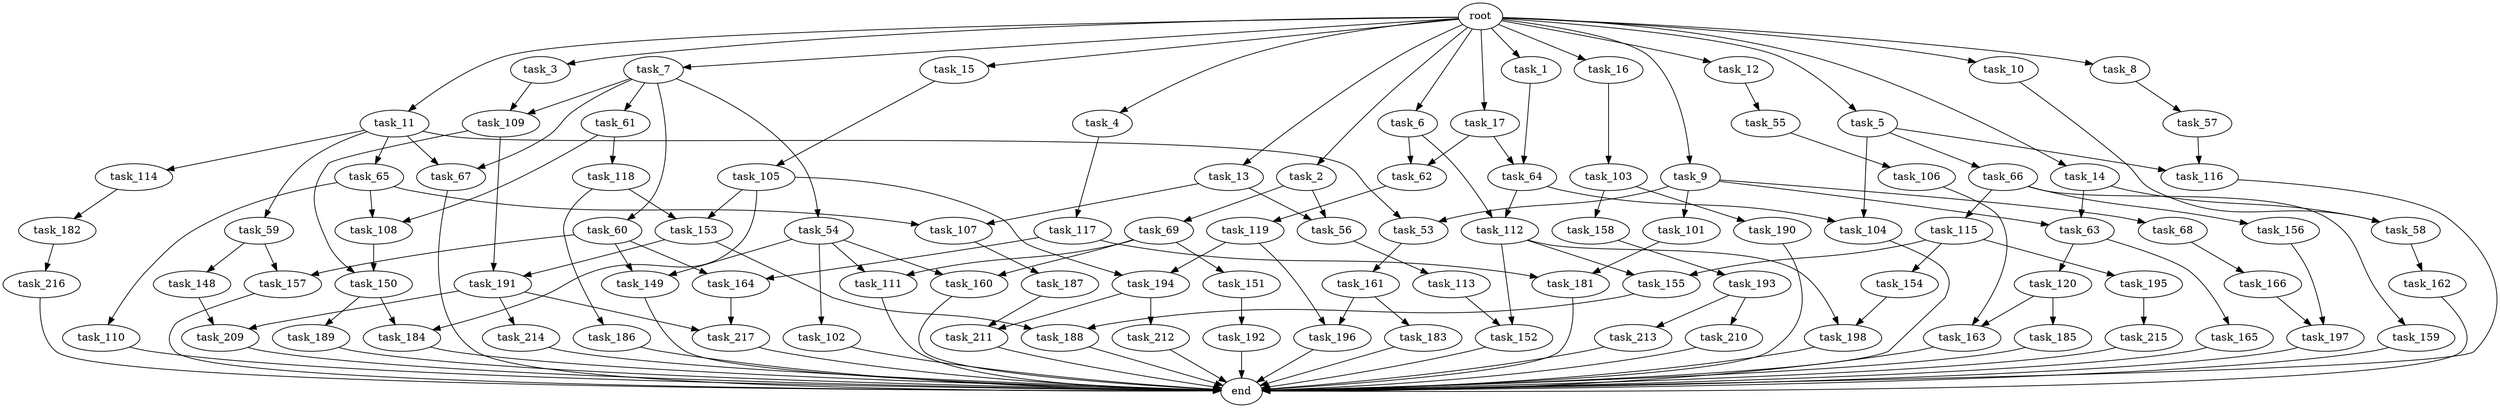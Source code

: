 digraph G {
  task_181 [size="1941325217.792000"];
  task_104 [size="2147483648.000000"];
  task_195 [size="841813590.016000"];
  task_64 [size="1717986918.400000"];
  task_17 [size="2.048000"];
  task_190 [size="274877906.944000"];
  task_217 [size="1047972020.224000"];
  task_118 [size="274877906.944000"];
  task_69 [size="618475290.624000"];
  task_11 [size="2.048000"];
  task_209 [size="1717986918.400000"];
  task_113 [size="618475290.624000"];
  task_189 [size="68719476.736000"];
  task_59 [size="154618822.656000"];
  task_197 [size="773094113.280000"];
  task_67 [size="1872605741.056000"];
  task_56 [size="893353197.568000"];
  task_109 [size="1786706395.136000"];
  task_7 [size="2.048000"];
  task_192 [size="274877906.944000"];
  task_214 [size="618475290.624000"];
  task_157 [size="2010044694.528000"];
  task_216 [size="429496729.600000"];
  task_115 [size="618475290.624000"];
  end [size="0.000000"];
  task_158 [size="274877906.944000"];
  task_63 [size="223338299.392000"];
  task_61 [size="1717986918.400000"];
  task_55 [size="1099511627.776000"];
  task_119 [size="1717986918.400000"];
  task_54 [size="1717986918.400000"];
  task_107 [size="1992864825.344000"];
  task_196 [size="1460288880.640000"];
  task_112 [size="1872605741.056000"];
  task_105 [size="274877906.944000"];
  task_193 [size="841813590.016000"];
  task_198 [size="1872605741.056000"];
  task_3 [size="2.048000"];
  task_57 [size="429496729.600000"];
  task_14 [size="2.048000"];
  task_62 [size="773094113.280000"];
  task_185 [size="1391569403.904000"];
  task_53 [size="223338299.392000"];
  task_215 [size="1717986918.400000"];
  task_108 [size="1992864825.344000"];
  task_9 [size="2.048000"];
  task_111 [size="1168231104.512000"];
  task_16 [size="2.048000"];
  task_58 [size="223338299.392000"];
  task_187 [size="429496729.600000"];
  task_15 [size="2.048000"];
  root [size="0.000000"];
  task_184 [size="498216206.336000"];
  task_212 [size="1717986918.400000"];
  task_161 [size="1099511627.776000"];
  task_165 [size="1099511627.776000"];
  task_4 [size="2.048000"];
  task_65 [size="154618822.656000"];
  task_60 [size="1717986918.400000"];
  task_13 [size="2.048000"];
  task_194 [size="1821066133.504000"];
  task_101 [size="68719476.736000"];
  task_66 [size="429496729.600000"];
  task_120 [size="1099511627.776000"];
  task_5 [size="2.048000"];
  task_1 [size="2.048000"];
  task_153 [size="2147483648.000000"];
  task_154 [size="841813590.016000"];
  task_188 [size="687194767.360000"];
  task_6 [size="2.048000"];
  task_116 [size="858993459.200000"];
  task_150 [size="2336462209.024000"];
  task_164 [size="1460288880.640000"];
  task_152 [size="1546188226.560000"];
  task_106 [size="274877906.944000"];
  task_117 [size="618475290.624000"];
  task_213 [size="68719476.736000"];
  task_155 [size="996432412.672000"];
  task_166 [size="841813590.016000"];
  task_10 [size="2.048000"];
  task_110 [size="1717986918.400000"];
  task_148 [size="1391569403.904000"];
  task_186 [size="1717986918.400000"];
  task_103 [size="429496729.600000"];
  task_160 [size="1168231104.512000"];
  task_182 [size="429496729.600000"];
  task_159 [size="618475290.624000"];
  task_151 [size="68719476.736000"];
  task_156 [size="618475290.624000"];
  task_210 [size="68719476.736000"];
  task_68 [size="68719476.736000"];
  task_2 [size="2.048000"];
  task_114 [size="154618822.656000"];
  task_12 [size="2.048000"];
  task_8 [size="2.048000"];
  task_191 [size="687194767.360000"];
  task_163 [size="2491081031.680000"];
  task_102 [size="1099511627.776000"];
  task_211 [size="2336462209.024000"];
  task_162 [size="274877906.944000"];
  task_149 [size="1717986918.400000"];
  task_183 [size="68719476.736000"];

  task_181 -> end [size="1.000000"];
  task_104 -> end [size="1.000000"];
  task_195 -> task_215 [size="838860800.000000"];
  task_64 -> task_112 [size="838860800.000000"];
  task_64 -> task_104 [size="838860800.000000"];
  task_17 -> task_62 [size="301989888.000000"];
  task_17 -> task_64 [size="301989888.000000"];
  task_190 -> end [size="1.000000"];
  task_217 -> end [size="1.000000"];
  task_118 -> task_186 [size="838860800.000000"];
  task_118 -> task_153 [size="838860800.000000"];
  task_69 -> task_151 [size="33554432.000000"];
  task_69 -> task_111 [size="33554432.000000"];
  task_69 -> task_160 [size="33554432.000000"];
  task_11 -> task_53 [size="75497472.000000"];
  task_11 -> task_65 [size="75497472.000000"];
  task_11 -> task_67 [size="75497472.000000"];
  task_11 -> task_59 [size="75497472.000000"];
  task_11 -> task_114 [size="75497472.000000"];
  task_209 -> end [size="1.000000"];
  task_113 -> task_152 [size="679477248.000000"];
  task_189 -> end [size="1.000000"];
  task_59 -> task_157 [size="679477248.000000"];
  task_59 -> task_148 [size="679477248.000000"];
  task_197 -> end [size="1.000000"];
  task_67 -> end [size="1.000000"];
  task_56 -> task_113 [size="301989888.000000"];
  task_109 -> task_191 [size="301989888.000000"];
  task_109 -> task_150 [size="301989888.000000"];
  task_7 -> task_60 [size="838860800.000000"];
  task_7 -> task_61 [size="838860800.000000"];
  task_7 -> task_54 [size="838860800.000000"];
  task_7 -> task_67 [size="838860800.000000"];
  task_7 -> task_109 [size="838860800.000000"];
  task_192 -> end [size="1.000000"];
  task_214 -> end [size="1.000000"];
  task_157 -> end [size="1.000000"];
  task_216 -> end [size="1.000000"];
  task_115 -> task_155 [size="411041792.000000"];
  task_115 -> task_195 [size="411041792.000000"];
  task_115 -> task_154 [size="411041792.000000"];
  task_158 -> task_193 [size="411041792.000000"];
  task_63 -> task_120 [size="536870912.000000"];
  task_63 -> task_165 [size="536870912.000000"];
  task_61 -> task_108 [size="134217728.000000"];
  task_61 -> task_118 [size="134217728.000000"];
  task_55 -> task_106 [size="134217728.000000"];
  task_119 -> task_194 [size="679477248.000000"];
  task_119 -> task_196 [size="679477248.000000"];
  task_54 -> task_111 [size="536870912.000000"];
  task_54 -> task_160 [size="536870912.000000"];
  task_54 -> task_102 [size="536870912.000000"];
  task_54 -> task_149 [size="536870912.000000"];
  task_107 -> task_187 [size="209715200.000000"];
  task_196 -> end [size="1.000000"];
  task_112 -> task_155 [size="75497472.000000"];
  task_112 -> task_198 [size="75497472.000000"];
  task_112 -> task_152 [size="75497472.000000"];
  task_105 -> task_184 [size="209715200.000000"];
  task_105 -> task_194 [size="209715200.000000"];
  task_105 -> task_153 [size="209715200.000000"];
  task_193 -> task_210 [size="33554432.000000"];
  task_193 -> task_213 [size="33554432.000000"];
  task_198 -> end [size="1.000000"];
  task_3 -> task_109 [size="33554432.000000"];
  task_57 -> task_116 [size="209715200.000000"];
  task_14 -> task_58 [size="75497472.000000"];
  task_14 -> task_63 [size="75497472.000000"];
  task_62 -> task_119 [size="838860800.000000"];
  task_185 -> end [size="1.000000"];
  task_53 -> task_161 [size="536870912.000000"];
  task_215 -> end [size="1.000000"];
  task_108 -> task_150 [size="838860800.000000"];
  task_9 -> task_53 [size="33554432.000000"];
  task_9 -> task_68 [size="33554432.000000"];
  task_9 -> task_63 [size="33554432.000000"];
  task_9 -> task_101 [size="33554432.000000"];
  task_111 -> end [size="1.000000"];
  task_16 -> task_103 [size="209715200.000000"];
  task_58 -> task_162 [size="134217728.000000"];
  task_187 -> task_211 [size="301989888.000000"];
  task_15 -> task_105 [size="134217728.000000"];
  root -> task_15 [size="1.000000"];
  root -> task_16 [size="1.000000"];
  root -> task_5 [size="1.000000"];
  root -> task_11 [size="1.000000"];
  root -> task_3 [size="1.000000"];
  root -> task_12 [size="1.000000"];
  root -> task_8 [size="1.000000"];
  root -> task_6 [size="1.000000"];
  root -> task_17 [size="1.000000"];
  root -> task_7 [size="1.000000"];
  root -> task_1 [size="1.000000"];
  root -> task_4 [size="1.000000"];
  root -> task_2 [size="1.000000"];
  root -> task_13 [size="1.000000"];
  root -> task_14 [size="1.000000"];
  root -> task_9 [size="1.000000"];
  root -> task_10 [size="1.000000"];
  task_184 -> end [size="1.000000"];
  task_212 -> end [size="1.000000"];
  task_161 -> task_183 [size="33554432.000000"];
  task_161 -> task_196 [size="33554432.000000"];
  task_165 -> end [size="1.000000"];
  task_4 -> task_117 [size="301989888.000000"];
  task_65 -> task_108 [size="838860800.000000"];
  task_65 -> task_110 [size="838860800.000000"];
  task_65 -> task_107 [size="838860800.000000"];
  task_60 -> task_164 [size="301989888.000000"];
  task_60 -> task_157 [size="301989888.000000"];
  task_60 -> task_149 [size="301989888.000000"];
  task_13 -> task_107 [size="134217728.000000"];
  task_13 -> task_56 [size="134217728.000000"];
  task_194 -> task_212 [size="838860800.000000"];
  task_194 -> task_211 [size="838860800.000000"];
  task_101 -> task_181 [size="536870912.000000"];
  task_66 -> task_156 [size="301989888.000000"];
  task_66 -> task_159 [size="301989888.000000"];
  task_66 -> task_115 [size="301989888.000000"];
  task_120 -> task_185 [size="679477248.000000"];
  task_120 -> task_163 [size="679477248.000000"];
  task_5 -> task_66 [size="209715200.000000"];
  task_5 -> task_104 [size="209715200.000000"];
  task_5 -> task_116 [size="209715200.000000"];
  task_1 -> task_64 [size="536870912.000000"];
  task_153 -> task_188 [size="33554432.000000"];
  task_153 -> task_191 [size="33554432.000000"];
  task_154 -> task_198 [size="838860800.000000"];
  task_188 -> end [size="1.000000"];
  task_6 -> task_112 [size="75497472.000000"];
  task_6 -> task_62 [size="75497472.000000"];
  task_116 -> end [size="1.000000"];
  task_150 -> task_189 [size="33554432.000000"];
  task_150 -> task_184 [size="33554432.000000"];
  task_164 -> task_217 [size="209715200.000000"];
  task_152 -> end [size="1.000000"];
  task_106 -> task_163 [size="536870912.000000"];
  task_117 -> task_164 [size="411041792.000000"];
  task_117 -> task_181 [size="411041792.000000"];
  task_213 -> end [size="1.000000"];
  task_155 -> task_188 [size="301989888.000000"];
  task_166 -> task_197 [size="301989888.000000"];
  task_10 -> task_58 [size="33554432.000000"];
  task_110 -> end [size="1.000000"];
  task_148 -> task_209 [size="536870912.000000"];
  task_186 -> end [size="1.000000"];
  task_103 -> task_190 [size="134217728.000000"];
  task_103 -> task_158 [size="134217728.000000"];
  task_160 -> end [size="1.000000"];
  task_182 -> task_216 [size="209715200.000000"];
  task_159 -> end [size="1.000000"];
  task_151 -> task_192 [size="134217728.000000"];
  task_156 -> task_197 [size="75497472.000000"];
  task_210 -> end [size="1.000000"];
  task_68 -> task_166 [size="411041792.000000"];
  task_2 -> task_69 [size="301989888.000000"];
  task_2 -> task_56 [size="301989888.000000"];
  task_114 -> task_182 [size="209715200.000000"];
  task_12 -> task_55 [size="536870912.000000"];
  task_8 -> task_57 [size="209715200.000000"];
  task_191 -> task_209 [size="301989888.000000"];
  task_191 -> task_214 [size="301989888.000000"];
  task_191 -> task_217 [size="301989888.000000"];
  task_163 -> end [size="1.000000"];
  task_102 -> end [size="1.000000"];
  task_211 -> end [size="1.000000"];
  task_162 -> end [size="1.000000"];
  task_149 -> end [size="1.000000"];
  task_183 -> end [size="1.000000"];
}
